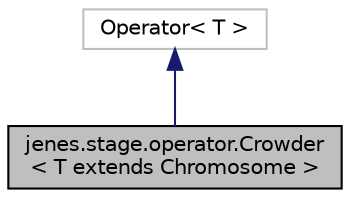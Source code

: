 digraph "jenes.stage.operator.Crowder&lt; T extends Chromosome &gt;"
{
  edge [fontname="Helvetica",fontsize="10",labelfontname="Helvetica",labelfontsize="10"];
  node [fontname="Helvetica",fontsize="10",shape=record];
  Node1 [label="jenes.stage.operator.Crowder\l\< T extends Chromosome \>",height=0.2,width=0.4,color="black", fillcolor="grey75", style="filled" fontcolor="black"];
  Node2 -> Node1 [dir="back",color="midnightblue",fontsize="10",style="solid",fontname="Helvetica"];
  Node2 [label="Operator\< T \>",height=0.2,width=0.4,color="grey75", fillcolor="white", style="filled"];
}
